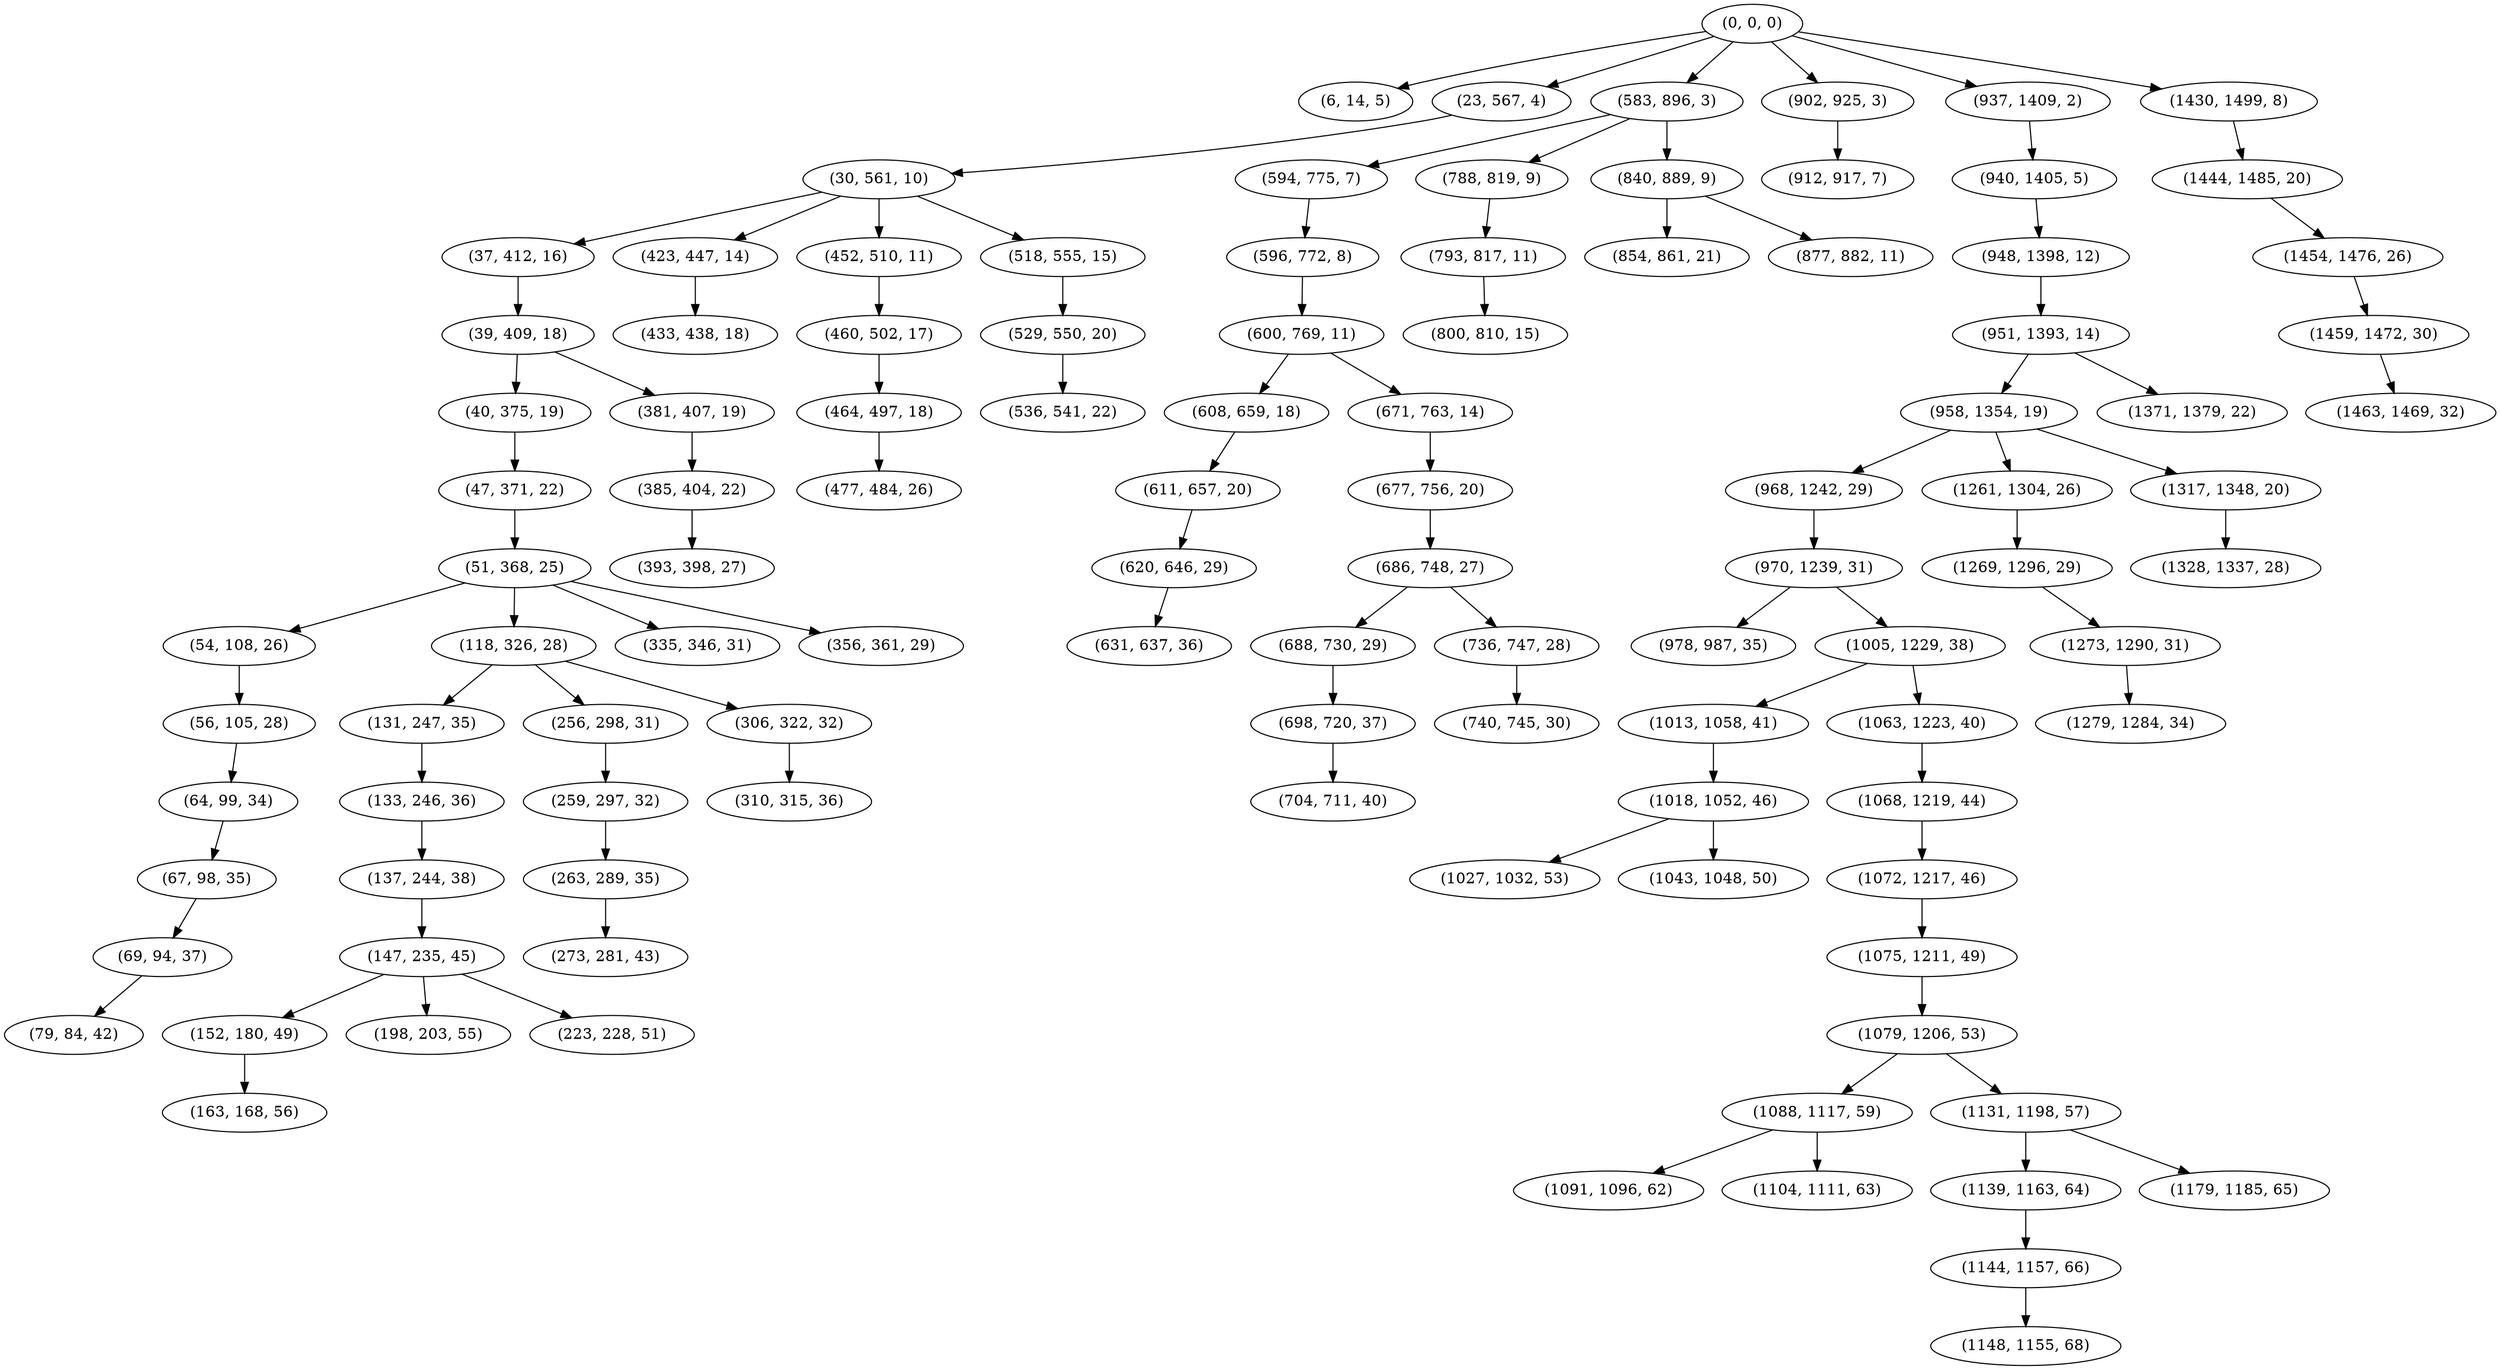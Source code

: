 digraph tree {
    "(0, 0, 0)";
    "(6, 14, 5)";
    "(23, 567, 4)";
    "(30, 561, 10)";
    "(37, 412, 16)";
    "(39, 409, 18)";
    "(40, 375, 19)";
    "(47, 371, 22)";
    "(51, 368, 25)";
    "(54, 108, 26)";
    "(56, 105, 28)";
    "(64, 99, 34)";
    "(67, 98, 35)";
    "(69, 94, 37)";
    "(79, 84, 42)";
    "(118, 326, 28)";
    "(131, 247, 35)";
    "(133, 246, 36)";
    "(137, 244, 38)";
    "(147, 235, 45)";
    "(152, 180, 49)";
    "(163, 168, 56)";
    "(198, 203, 55)";
    "(223, 228, 51)";
    "(256, 298, 31)";
    "(259, 297, 32)";
    "(263, 289, 35)";
    "(273, 281, 43)";
    "(306, 322, 32)";
    "(310, 315, 36)";
    "(335, 346, 31)";
    "(356, 361, 29)";
    "(381, 407, 19)";
    "(385, 404, 22)";
    "(393, 398, 27)";
    "(423, 447, 14)";
    "(433, 438, 18)";
    "(452, 510, 11)";
    "(460, 502, 17)";
    "(464, 497, 18)";
    "(477, 484, 26)";
    "(518, 555, 15)";
    "(529, 550, 20)";
    "(536, 541, 22)";
    "(583, 896, 3)";
    "(594, 775, 7)";
    "(596, 772, 8)";
    "(600, 769, 11)";
    "(608, 659, 18)";
    "(611, 657, 20)";
    "(620, 646, 29)";
    "(631, 637, 36)";
    "(671, 763, 14)";
    "(677, 756, 20)";
    "(686, 748, 27)";
    "(688, 730, 29)";
    "(698, 720, 37)";
    "(704, 711, 40)";
    "(736, 747, 28)";
    "(740, 745, 30)";
    "(788, 819, 9)";
    "(793, 817, 11)";
    "(800, 810, 15)";
    "(840, 889, 9)";
    "(854, 861, 21)";
    "(877, 882, 11)";
    "(902, 925, 3)";
    "(912, 917, 7)";
    "(937, 1409, 2)";
    "(940, 1405, 5)";
    "(948, 1398, 12)";
    "(951, 1393, 14)";
    "(958, 1354, 19)";
    "(968, 1242, 29)";
    "(970, 1239, 31)";
    "(978, 987, 35)";
    "(1005, 1229, 38)";
    "(1013, 1058, 41)";
    "(1018, 1052, 46)";
    "(1027, 1032, 53)";
    "(1043, 1048, 50)";
    "(1063, 1223, 40)";
    "(1068, 1219, 44)";
    "(1072, 1217, 46)";
    "(1075, 1211, 49)";
    "(1079, 1206, 53)";
    "(1088, 1117, 59)";
    "(1091, 1096, 62)";
    "(1104, 1111, 63)";
    "(1131, 1198, 57)";
    "(1139, 1163, 64)";
    "(1144, 1157, 66)";
    "(1148, 1155, 68)";
    "(1179, 1185, 65)";
    "(1261, 1304, 26)";
    "(1269, 1296, 29)";
    "(1273, 1290, 31)";
    "(1279, 1284, 34)";
    "(1317, 1348, 20)";
    "(1328, 1337, 28)";
    "(1371, 1379, 22)";
    "(1430, 1499, 8)";
    "(1444, 1485, 20)";
    "(1454, 1476, 26)";
    "(1459, 1472, 30)";
    "(1463, 1469, 32)";
    "(0, 0, 0)" -> "(6, 14, 5)";
    "(0, 0, 0)" -> "(23, 567, 4)";
    "(0, 0, 0)" -> "(583, 896, 3)";
    "(0, 0, 0)" -> "(902, 925, 3)";
    "(0, 0, 0)" -> "(937, 1409, 2)";
    "(0, 0, 0)" -> "(1430, 1499, 8)";
    "(23, 567, 4)" -> "(30, 561, 10)";
    "(30, 561, 10)" -> "(37, 412, 16)";
    "(30, 561, 10)" -> "(423, 447, 14)";
    "(30, 561, 10)" -> "(452, 510, 11)";
    "(30, 561, 10)" -> "(518, 555, 15)";
    "(37, 412, 16)" -> "(39, 409, 18)";
    "(39, 409, 18)" -> "(40, 375, 19)";
    "(39, 409, 18)" -> "(381, 407, 19)";
    "(40, 375, 19)" -> "(47, 371, 22)";
    "(47, 371, 22)" -> "(51, 368, 25)";
    "(51, 368, 25)" -> "(54, 108, 26)";
    "(51, 368, 25)" -> "(118, 326, 28)";
    "(51, 368, 25)" -> "(335, 346, 31)";
    "(51, 368, 25)" -> "(356, 361, 29)";
    "(54, 108, 26)" -> "(56, 105, 28)";
    "(56, 105, 28)" -> "(64, 99, 34)";
    "(64, 99, 34)" -> "(67, 98, 35)";
    "(67, 98, 35)" -> "(69, 94, 37)";
    "(69, 94, 37)" -> "(79, 84, 42)";
    "(118, 326, 28)" -> "(131, 247, 35)";
    "(118, 326, 28)" -> "(256, 298, 31)";
    "(118, 326, 28)" -> "(306, 322, 32)";
    "(131, 247, 35)" -> "(133, 246, 36)";
    "(133, 246, 36)" -> "(137, 244, 38)";
    "(137, 244, 38)" -> "(147, 235, 45)";
    "(147, 235, 45)" -> "(152, 180, 49)";
    "(147, 235, 45)" -> "(198, 203, 55)";
    "(147, 235, 45)" -> "(223, 228, 51)";
    "(152, 180, 49)" -> "(163, 168, 56)";
    "(256, 298, 31)" -> "(259, 297, 32)";
    "(259, 297, 32)" -> "(263, 289, 35)";
    "(263, 289, 35)" -> "(273, 281, 43)";
    "(306, 322, 32)" -> "(310, 315, 36)";
    "(381, 407, 19)" -> "(385, 404, 22)";
    "(385, 404, 22)" -> "(393, 398, 27)";
    "(423, 447, 14)" -> "(433, 438, 18)";
    "(452, 510, 11)" -> "(460, 502, 17)";
    "(460, 502, 17)" -> "(464, 497, 18)";
    "(464, 497, 18)" -> "(477, 484, 26)";
    "(518, 555, 15)" -> "(529, 550, 20)";
    "(529, 550, 20)" -> "(536, 541, 22)";
    "(583, 896, 3)" -> "(594, 775, 7)";
    "(583, 896, 3)" -> "(788, 819, 9)";
    "(583, 896, 3)" -> "(840, 889, 9)";
    "(594, 775, 7)" -> "(596, 772, 8)";
    "(596, 772, 8)" -> "(600, 769, 11)";
    "(600, 769, 11)" -> "(608, 659, 18)";
    "(600, 769, 11)" -> "(671, 763, 14)";
    "(608, 659, 18)" -> "(611, 657, 20)";
    "(611, 657, 20)" -> "(620, 646, 29)";
    "(620, 646, 29)" -> "(631, 637, 36)";
    "(671, 763, 14)" -> "(677, 756, 20)";
    "(677, 756, 20)" -> "(686, 748, 27)";
    "(686, 748, 27)" -> "(688, 730, 29)";
    "(686, 748, 27)" -> "(736, 747, 28)";
    "(688, 730, 29)" -> "(698, 720, 37)";
    "(698, 720, 37)" -> "(704, 711, 40)";
    "(736, 747, 28)" -> "(740, 745, 30)";
    "(788, 819, 9)" -> "(793, 817, 11)";
    "(793, 817, 11)" -> "(800, 810, 15)";
    "(840, 889, 9)" -> "(854, 861, 21)";
    "(840, 889, 9)" -> "(877, 882, 11)";
    "(902, 925, 3)" -> "(912, 917, 7)";
    "(937, 1409, 2)" -> "(940, 1405, 5)";
    "(940, 1405, 5)" -> "(948, 1398, 12)";
    "(948, 1398, 12)" -> "(951, 1393, 14)";
    "(951, 1393, 14)" -> "(958, 1354, 19)";
    "(951, 1393, 14)" -> "(1371, 1379, 22)";
    "(958, 1354, 19)" -> "(968, 1242, 29)";
    "(958, 1354, 19)" -> "(1261, 1304, 26)";
    "(958, 1354, 19)" -> "(1317, 1348, 20)";
    "(968, 1242, 29)" -> "(970, 1239, 31)";
    "(970, 1239, 31)" -> "(978, 987, 35)";
    "(970, 1239, 31)" -> "(1005, 1229, 38)";
    "(1005, 1229, 38)" -> "(1013, 1058, 41)";
    "(1005, 1229, 38)" -> "(1063, 1223, 40)";
    "(1013, 1058, 41)" -> "(1018, 1052, 46)";
    "(1018, 1052, 46)" -> "(1027, 1032, 53)";
    "(1018, 1052, 46)" -> "(1043, 1048, 50)";
    "(1063, 1223, 40)" -> "(1068, 1219, 44)";
    "(1068, 1219, 44)" -> "(1072, 1217, 46)";
    "(1072, 1217, 46)" -> "(1075, 1211, 49)";
    "(1075, 1211, 49)" -> "(1079, 1206, 53)";
    "(1079, 1206, 53)" -> "(1088, 1117, 59)";
    "(1079, 1206, 53)" -> "(1131, 1198, 57)";
    "(1088, 1117, 59)" -> "(1091, 1096, 62)";
    "(1088, 1117, 59)" -> "(1104, 1111, 63)";
    "(1131, 1198, 57)" -> "(1139, 1163, 64)";
    "(1131, 1198, 57)" -> "(1179, 1185, 65)";
    "(1139, 1163, 64)" -> "(1144, 1157, 66)";
    "(1144, 1157, 66)" -> "(1148, 1155, 68)";
    "(1261, 1304, 26)" -> "(1269, 1296, 29)";
    "(1269, 1296, 29)" -> "(1273, 1290, 31)";
    "(1273, 1290, 31)" -> "(1279, 1284, 34)";
    "(1317, 1348, 20)" -> "(1328, 1337, 28)";
    "(1430, 1499, 8)" -> "(1444, 1485, 20)";
    "(1444, 1485, 20)" -> "(1454, 1476, 26)";
    "(1454, 1476, 26)" -> "(1459, 1472, 30)";
    "(1459, 1472, 30)" -> "(1463, 1469, 32)";
}
